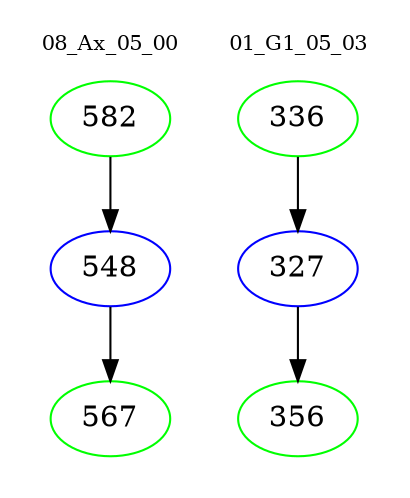 digraph{
subgraph cluster_0 {
color = white
label = "08_Ax_05_00";
fontsize=10;
T0_582 [label="582", color="green"]
T0_582 -> T0_548 [color="black"]
T0_548 [label="548", color="blue"]
T0_548 -> T0_567 [color="black"]
T0_567 [label="567", color="green"]
}
subgraph cluster_1 {
color = white
label = "01_G1_05_03";
fontsize=10;
T1_336 [label="336", color="green"]
T1_336 -> T1_327 [color="black"]
T1_327 [label="327", color="blue"]
T1_327 -> T1_356 [color="black"]
T1_356 [label="356", color="green"]
}
}
